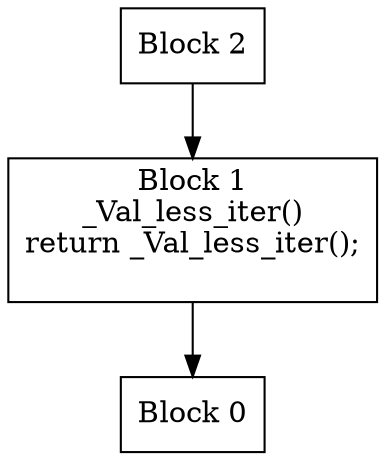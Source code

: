 digraph CFG {
  node [shape=box];
  0 [label="Block 0\n"];
  1 [label="Block 1\n_Val_less_iter()\nreturn _Val_less_iter();
\n"];
  2 [label="Block 2\n"];
  1 -> 0;
  2 -> 1;
}
